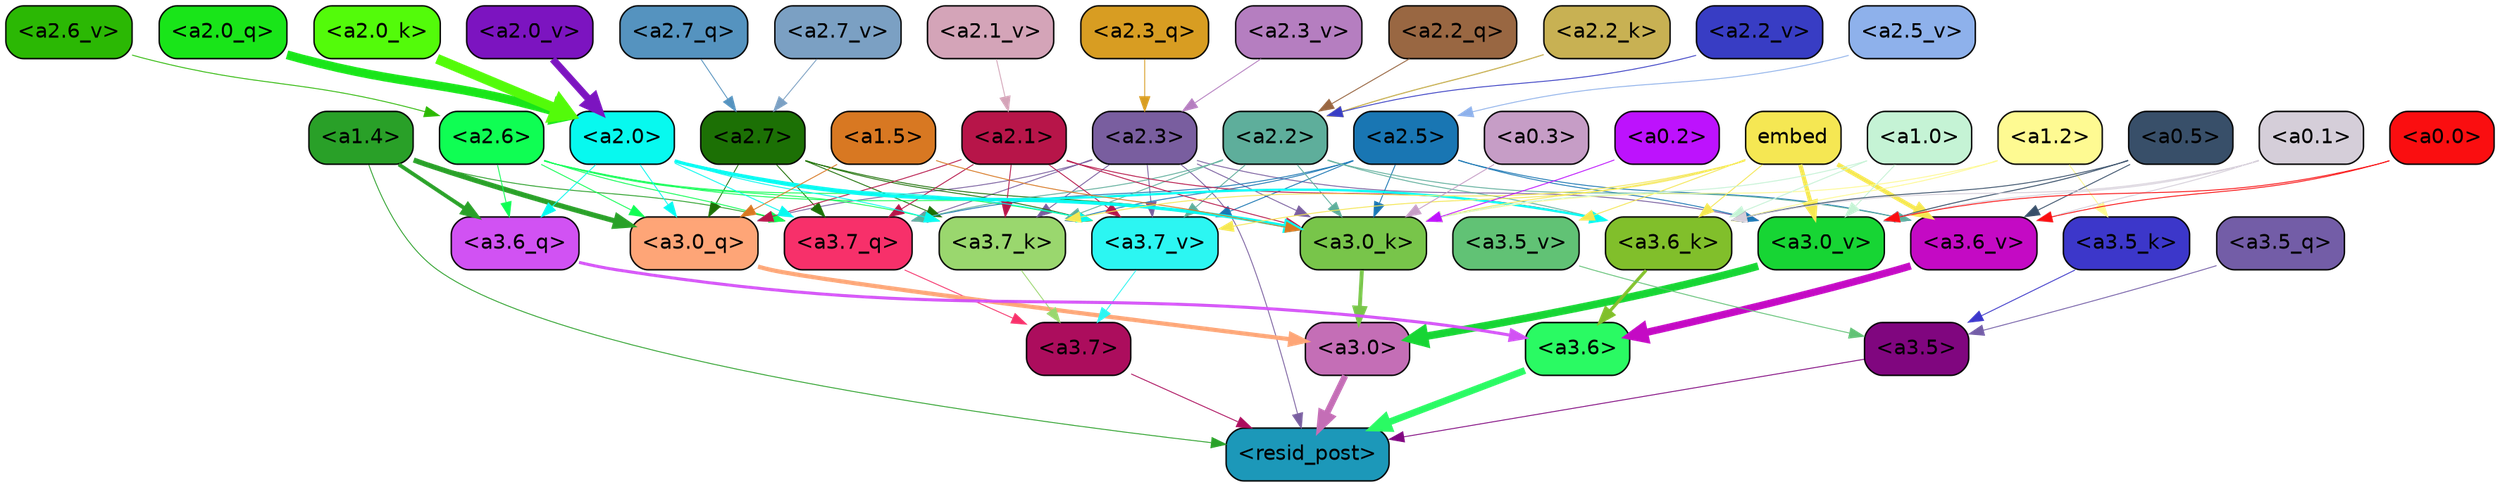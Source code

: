 strict digraph "" {
	graph [bgcolor=transparent,
		layout=dot,
		overlap=false,
		splines=true
	];
	"<a3.7>"	[color=black,
		fillcolor="#ac0d5d",
		fontname=Helvetica,
		shape=box,
		style="filled, rounded"];
	"<resid_post>"	[color=black,
		fillcolor="#1c98b9",
		fontname=Helvetica,
		shape=box,
		style="filled, rounded"];
	"<a3.7>" -> "<resid_post>"	[color="#ac0d5d",
		penwidth=0.6];
	"<a3.6>"	[color=black,
		fillcolor="#2afa63",
		fontname=Helvetica,
		shape=box,
		style="filled, rounded"];
	"<a3.6>" -> "<resid_post>"	[color="#2afa63",
		penwidth=4.6696330308914185];
	"<a3.5>"	[color=black,
		fillcolor="#80067f",
		fontname=Helvetica,
		shape=box,
		style="filled, rounded"];
	"<a3.5>" -> "<resid_post>"	[color="#80067f",
		penwidth=0.6];
	"<a3.0>"	[color=black,
		fillcolor="#c46eb6",
		fontname=Helvetica,
		shape=box,
		style="filled, rounded"];
	"<a3.0>" -> "<resid_post>"	[color="#c46eb6",
		penwidth=4.282557368278503];
	"<a2.3>"	[color=black,
		fillcolor="#795e9f",
		fontname=Helvetica,
		shape=box,
		style="filled, rounded"];
	"<a2.3>" -> "<resid_post>"	[color="#795e9f",
		penwidth=0.6];
	"<a3.7_q>"	[color=black,
		fillcolor="#f7306a",
		fontname=Helvetica,
		shape=box,
		style="filled, rounded"];
	"<a2.3>" -> "<a3.7_q>"	[color="#795e9f",
		penwidth=0.6];
	"<a3.0_q>"	[color=black,
		fillcolor="#fea577",
		fontname=Helvetica,
		shape=box,
		style="filled, rounded"];
	"<a2.3>" -> "<a3.0_q>"	[color="#795e9f",
		penwidth=0.6];
	"<a3.7_k>"	[color=black,
		fillcolor="#9ad76e",
		fontname=Helvetica,
		shape=box,
		style="filled, rounded"];
	"<a2.3>" -> "<a3.7_k>"	[color="#795e9f",
		penwidth=0.6];
	"<a3.0_k>"	[color=black,
		fillcolor="#78c54a",
		fontname=Helvetica,
		shape=box,
		style="filled, rounded"];
	"<a2.3>" -> "<a3.0_k>"	[color="#795e9f",
		penwidth=0.6];
	"<a3.7_v>"	[color=black,
		fillcolor="#2cf6f2",
		fontname=Helvetica,
		shape=box,
		style="filled, rounded"];
	"<a2.3>" -> "<a3.7_v>"	[color="#795e9f",
		penwidth=0.6];
	"<a3.0_v>"	[color=black,
		fillcolor="#17d534",
		fontname=Helvetica,
		shape=box,
		style="filled, rounded"];
	"<a2.3>" -> "<a3.0_v>"	[color="#795e9f",
		penwidth=0.6];
	"<a1.4>"	[color=black,
		fillcolor="#29a028",
		fontname=Helvetica,
		shape=box,
		style="filled, rounded"];
	"<a1.4>" -> "<resid_post>"	[color="#29a028",
		penwidth=0.6];
	"<a1.4>" -> "<a3.7_q>"	[color="#29a028",
		penwidth=0.6];
	"<a3.6_q>"	[color=black,
		fillcolor="#d152f3",
		fontname=Helvetica,
		shape=box,
		style="filled, rounded"];
	"<a1.4>" -> "<a3.6_q>"	[color="#29a028",
		penwidth=2.6073555648326874];
	"<a1.4>" -> "<a3.0_q>"	[color="#29a028",
		penwidth=3.4971605762839317];
	"<a3.7_q>" -> "<a3.7>"	[color="#f7306a",
		penwidth=0.6];
	"<a3.6_q>" -> "<a3.6>"	[color="#d152f3",
		penwidth=2.03758105635643];
	"<a3.5_q>"	[color=black,
		fillcolor="#735da7",
		fontname=Helvetica,
		shape=box,
		style="filled, rounded"];
	"<a3.5_q>" -> "<a3.5>"	[color="#735da7",
		penwidth=0.6];
	"<a3.0_q>" -> "<a3.0>"	[color="#fea577",
		penwidth=2.8638100624084473];
	"<a3.7_k>" -> "<a3.7>"	[color="#9ad76e",
		penwidth=0.6];
	"<a3.6_k>"	[color=black,
		fillcolor="#81bf2b",
		fontname=Helvetica,
		shape=box,
		style="filled, rounded"];
	"<a3.6_k>" -> "<a3.6>"	[color="#81bf2b",
		penwidth=2.174198240041733];
	"<a3.5_k>"	[color=black,
		fillcolor="#3c37ca",
		fontname=Helvetica,
		shape=box,
		style="filled, rounded"];
	"<a3.5_k>" -> "<a3.5>"	[color="#3c37ca",
		penwidth=0.6];
	"<a3.0_k>" -> "<a3.0>"	[color="#78c54a",
		penwidth=2.6274144649505615];
	"<a3.7_v>" -> "<a3.7>"	[color="#2cf6f2",
		penwidth=0.6];
	"<a3.6_v>"	[color=black,
		fillcolor="#c40ac4",
		fontname=Helvetica,
		shape=box,
		style="filled, rounded"];
	"<a3.6_v>" -> "<a3.6>"	[color="#c40ac4",
		penwidth=5.002329230308533];
	"<a3.5_v>"	[color=black,
		fillcolor="#61c275",
		fontname=Helvetica,
		shape=box,
		style="filled, rounded"];
	"<a3.5_v>" -> "<a3.5>"	[color="#61c275",
		penwidth=0.6];
	"<a3.0_v>" -> "<a3.0>"	[color="#17d534",
		penwidth=5.188832879066467];
	"<a2.7>"	[color=black,
		fillcolor="#1c7005",
		fontname=Helvetica,
		shape=box,
		style="filled, rounded"];
	"<a2.7>" -> "<a3.7_q>"	[color="#1c7005",
		penwidth=0.6];
	"<a2.7>" -> "<a3.0_q>"	[color="#1c7005",
		penwidth=0.6];
	"<a2.7>" -> "<a3.7_k>"	[color="#1c7005",
		penwidth=0.6];
	"<a2.7>" -> "<a3.0_k>"	[color="#1c7005",
		penwidth=0.6];
	"<a2.7>" -> "<a3.7_v>"	[color="#1c7005",
		penwidth=0.6];
	"<a2.6>"	[color=black,
		fillcolor="#0ffe53",
		fontname=Helvetica,
		shape=box,
		style="filled, rounded"];
	"<a2.6>" -> "<a3.7_q>"	[color="#0ffe53",
		penwidth=0.6];
	"<a2.6>" -> "<a3.6_q>"	[color="#0ffe53",
		penwidth=0.6];
	"<a2.6>" -> "<a3.0_q>"	[color="#0ffe53",
		penwidth=0.6];
	"<a2.6>" -> "<a3.7_k>"	[color="#0ffe53",
		penwidth=0.6];
	"<a2.6>" -> "<a3.0_k>"	[color="#0ffe53",
		penwidth=0.6];
	"<a2.6>" -> "<a3.7_v>"	[color="#0ffe53",
		penwidth=0.6];
	"<a2.5>"	[color=black,
		fillcolor="#1976b3",
		fontname=Helvetica,
		shape=box,
		style="filled, rounded"];
	"<a2.5>" -> "<a3.7_q>"	[color="#1976b3",
		penwidth=0.6];
	"<a2.5>" -> "<a3.7_k>"	[color="#1976b3",
		penwidth=0.6];
	"<a2.5>" -> "<a3.0_k>"	[color="#1976b3",
		penwidth=0.6];
	"<a2.5>" -> "<a3.7_v>"	[color="#1976b3",
		penwidth=0.6];
	"<a2.5>" -> "<a3.6_v>"	[color="#1976b3",
		penwidth=0.6];
	"<a2.5>" -> "<a3.0_v>"	[color="#1976b3",
		penwidth=0.6];
	"<a2.2>"	[color=black,
		fillcolor="#5eae9b",
		fontname=Helvetica,
		shape=box,
		style="filled, rounded"];
	"<a2.2>" -> "<a3.7_q>"	[color="#5eae9b",
		penwidth=0.6];
	"<a2.2>" -> "<a3.7_k>"	[color="#5eae9b",
		penwidth=0.6];
	"<a2.2>" -> "<a3.6_k>"	[color="#5eae9b",
		penwidth=0.6];
	"<a2.2>" -> "<a3.0_k>"	[color="#5eae9b",
		penwidth=0.6];
	"<a2.2>" -> "<a3.7_v>"	[color="#5eae9b",
		penwidth=0.6];
	"<a2.2>" -> "<a3.6_v>"	[color="#5eae9b",
		penwidth=0.6];
	"<a2.1>"	[color=black,
		fillcolor="#b71549",
		fontname=Helvetica,
		shape=box,
		style="filled, rounded"];
	"<a2.1>" -> "<a3.7_q>"	[color="#b71549",
		penwidth=0.6];
	"<a2.1>" -> "<a3.0_q>"	[color="#b71549",
		penwidth=0.6];
	"<a2.1>" -> "<a3.7_k>"	[color="#b71549",
		penwidth=0.6];
	"<a2.1>" -> "<a3.6_k>"	[color="#b71549",
		penwidth=0.6];
	"<a2.1>" -> "<a3.0_k>"	[color="#b71549",
		penwidth=0.6];
	"<a2.1>" -> "<a3.7_v>"	[color="#b71549",
		penwidth=0.6];
	"<a2.0>"	[color=black,
		fillcolor="#07f9ef",
		fontname=Helvetica,
		shape=box,
		style="filled, rounded"];
	"<a2.0>" -> "<a3.7_q>"	[color="#07f9ef",
		penwidth=0.6];
	"<a2.0>" -> "<a3.6_q>"	[color="#07f9ef",
		penwidth=0.6];
	"<a2.0>" -> "<a3.0_q>"	[color="#07f9ef",
		penwidth=0.6];
	"<a2.0>" -> "<a3.7_k>"	[color="#07f9ef",
		penwidth=0.6];
	"<a2.0>" -> "<a3.6_k>"	[color="#07f9ef",
		penwidth=1.5568191409111023];
	"<a2.0>" -> "<a3.0_k>"	[color="#07f9ef",
		penwidth=2.270527422428131];
	"<a2.0>" -> "<a3.7_v>"	[color="#07f9ef",
		penwidth=0.6];
	"<a1.5>"	[color=black,
		fillcolor="#d87822",
		fontname=Helvetica,
		shape=box,
		style="filled, rounded"];
	"<a1.5>" -> "<a3.0_q>"	[color="#d87822",
		penwidth=0.6];
	"<a1.5>" -> "<a3.0_k>"	[color="#d87822",
		penwidth=0.6];
	embed	[color=black,
		fillcolor="#f5e753",
		fontname=Helvetica,
		shape=box,
		style="filled, rounded"];
	embed -> "<a3.7_k>"	[color="#f5e753",
		penwidth=0.6];
	embed -> "<a3.6_k>"	[color="#f5e753",
		penwidth=0.6];
	embed -> "<a3.0_k>"	[color="#f5e753",
		penwidth=0.6];
	embed -> "<a3.7_v>"	[color="#f5e753",
		penwidth=0.6];
	embed -> "<a3.6_v>"	[color="#f5e753",
		penwidth=2.9588699340820312];
	embed -> "<a3.5_v>"	[color="#f5e753",
		penwidth=0.6];
	embed -> "<a3.0_v>"	[color="#f5e753",
		penwidth=2.8686431646347046];
	"<a1.2>"	[color=black,
		fillcolor="#fefa92",
		fontname=Helvetica,
		shape=box,
		style="filled, rounded"];
	"<a1.2>" -> "<a3.6_k>"	[color="#fefa92",
		penwidth=0.6];
	"<a1.2>" -> "<a3.5_k>"	[color="#fefa92",
		penwidth=0.6];
	"<a1.2>" -> "<a3.0_k>"	[color="#fefa92",
		penwidth=0.6];
	"<a1.0>"	[color=black,
		fillcolor="#c5f3d5",
		fontname=Helvetica,
		shape=box,
		style="filled, rounded"];
	"<a1.0>" -> "<a3.6_k>"	[color="#c5f3d5",
		penwidth=0.6];
	"<a1.0>" -> "<a3.0_k>"	[color="#c5f3d5",
		penwidth=0.6];
	"<a1.0>" -> "<a3.0_v>"	[color="#c5f3d5",
		penwidth=0.6];
	"<a0.5>"	[color=black,
		fillcolor="#384f69",
		fontname=Helvetica,
		shape=box,
		style="filled, rounded"];
	"<a0.5>" -> "<a3.6_k>"	[color="#384f69",
		penwidth=0.6];
	"<a0.5>" -> "<a3.6_v>"	[color="#384f69",
		penwidth=0.6];
	"<a0.5>" -> "<a3.0_v>"	[color="#384f69",
		penwidth=0.6421224474906921];
	"<a0.1>"	[color=black,
		fillcolor="#d5ced9",
		fontname=Helvetica,
		shape=box,
		style="filled, rounded"];
	"<a0.1>" -> "<a3.6_k>"	[color="#d5ced9",
		penwidth=0.6];
	"<a0.1>" -> "<a3.6_v>"	[color="#d5ced9",
		penwidth=0.6];
	"<a0.1>" -> "<a3.0_v>"	[color="#d5ced9",
		penwidth=0.6];
	"<a0.3>"	[color=black,
		fillcolor="#c69dc6",
		fontname=Helvetica,
		shape=box,
		style="filled, rounded"];
	"<a0.3>" -> "<a3.0_k>"	[color="#c69dc6",
		penwidth=0.6];
	"<a0.2>"	[color=black,
		fillcolor="#bd12fd",
		fontname=Helvetica,
		shape=box,
		style="filled, rounded"];
	"<a0.2>" -> "<a3.0_k>"	[color="#bd12fd",
		penwidth=0.6];
	"<a0.0>"	[color=black,
		fillcolor="#fa0e10",
		fontname=Helvetica,
		shape=box,
		style="filled, rounded"];
	"<a0.0>" -> "<a3.6_v>"	[color="#fa0e10",
		penwidth=0.6];
	"<a0.0>" -> "<a3.0_v>"	[color="#fa0e10",
		penwidth=0.6];
	"<a2.7_q>"	[color=black,
		fillcolor="#5593bf",
		fontname=Helvetica,
		shape=box,
		style="filled, rounded"];
	"<a2.7_q>" -> "<a2.7>"	[color="#5593bf",
		penwidth=0.6];
	"<a2.3_q>"	[color=black,
		fillcolor="#d89d22",
		fontname=Helvetica,
		shape=box,
		style="filled, rounded"];
	"<a2.3_q>" -> "<a2.3>"	[color="#d89d22",
		penwidth=0.6];
	"<a2.2_q>"	[color=black,
		fillcolor="#996742",
		fontname=Helvetica,
		shape=box,
		style="filled, rounded"];
	"<a2.2_q>" -> "<a2.2>"	[color="#996742",
		penwidth=0.6340763568878174];
	"<a2.0_q>"	[color=black,
		fillcolor="#19e519",
		fontname=Helvetica,
		shape=box,
		style="filled, rounded"];
	"<a2.0_q>" -> "<a2.0>"	[color="#19e519",
		penwidth=6.0160088539123535];
	"<a2.2_k>"	[color=black,
		fillcolor="#c8b153",
		fontname=Helvetica,
		shape=box,
		style="filled, rounded"];
	"<a2.2_k>" -> "<a2.2>"	[color="#c8b153",
		penwidth=0.7764816284179688];
	"<a2.0_k>"	[color=black,
		fillcolor="#53fb0a",
		fontname=Helvetica,
		shape=box,
		style="filled, rounded"];
	"<a2.0_k>" -> "<a2.0>"	[color="#53fb0a",
		penwidth=6.773025274276733];
	"<a2.7_v>"	[color=black,
		fillcolor="#7ba0c3",
		fontname=Helvetica,
		shape=box,
		style="filled, rounded"];
	"<a2.7_v>" -> "<a2.7>"	[color="#7ba0c3",
		penwidth=0.6];
	"<a2.6_v>"	[color=black,
		fillcolor="#2bb804",
		fontname=Helvetica,
		shape=box,
		style="filled, rounded"];
	"<a2.6_v>" -> "<a2.6>"	[color="#2bb804",
		penwidth=0.6];
	"<a2.5_v>"	[color=black,
		fillcolor="#8eb1eb",
		fontname=Helvetica,
		shape=box,
		style="filled, rounded"];
	"<a2.5_v>" -> "<a2.5>"	[color="#8eb1eb",
		penwidth=0.6];
	"<a2.3_v>"	[color=black,
		fillcolor="#b57ec0",
		fontname=Helvetica,
		shape=box,
		style="filled, rounded"];
	"<a2.3_v>" -> "<a2.3>"	[color="#b57ec0",
		penwidth=0.6];
	"<a2.2_v>"	[color=black,
		fillcolor="#383dc4",
		fontname=Helvetica,
		shape=box,
		style="filled, rounded"];
	"<a2.2_v>" -> "<a2.2>"	[color="#383dc4",
		penwidth=0.6];
	"<a2.1_v>"	[color=black,
		fillcolor="#d4a4b8",
		fontname=Helvetica,
		shape=box,
		style="filled, rounded"];
	"<a2.1_v>" -> "<a2.1>"	[color="#d4a4b8",
		penwidth=0.6];
	"<a2.0_v>"	[color=black,
		fillcolor="#7c14c0",
		fontname=Helvetica,
		shape=box,
		style="filled, rounded"];
	"<a2.0_v>" -> "<a2.0>"	[color="#7c14c0",
		penwidth=4.906715989112854];
}
